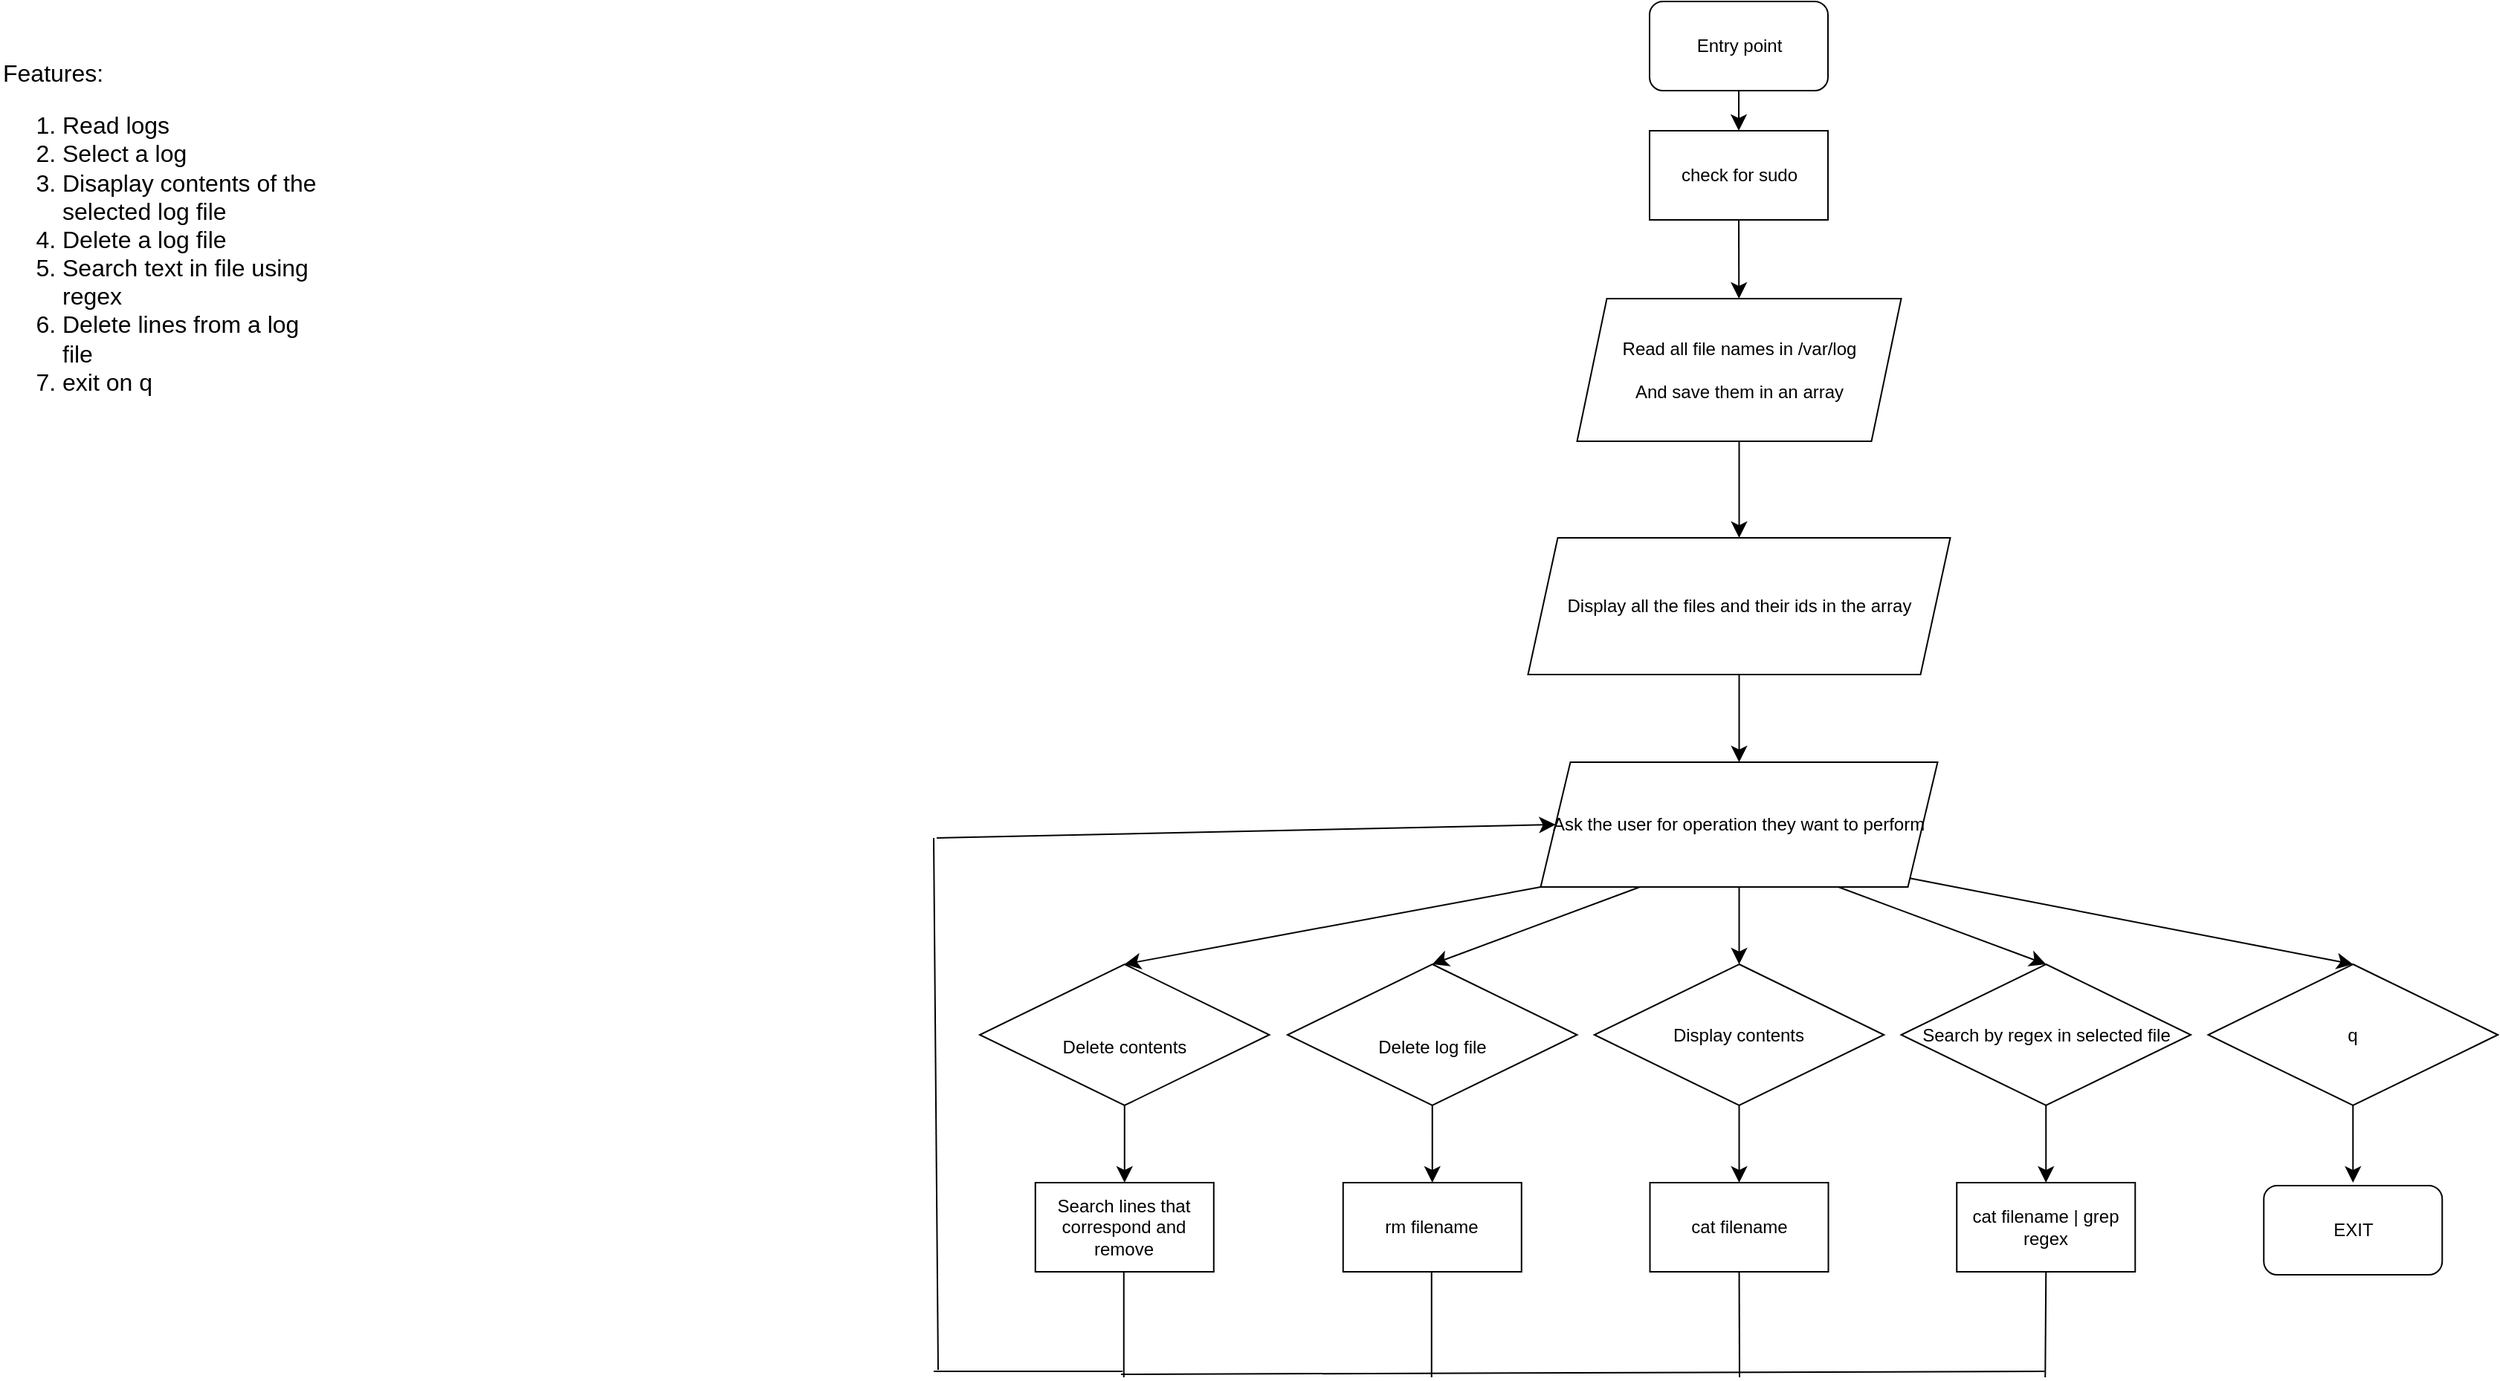 <mxfile version="24.8.3">
  <diagram name="Page-1" id="giSsgAmZxB0hTTke2HB7">
    <mxGraphModel dx="2094" dy="1909" grid="0" gridSize="10" guides="1" tooltips="1" connect="1" arrows="1" fold="1" page="1" pageScale="1" pageWidth="827" pageHeight="1169" math="0" shadow="0">
      <root>
        <mxCell id="0" />
        <mxCell id="1" parent="0" />
        <mxCell id="kMkrlUsrRZbm2wc0xWBT-1" value="&lt;div align=&quot;left&quot;&gt;Features:&lt;/div&gt;&lt;div align=&quot;left&quot;&gt;&lt;ol&gt;&lt;li&gt;Read logs&lt;/li&gt;&lt;li&gt;Select a log&lt;/li&gt;&lt;li&gt;Disaplay contents of the selected log file&lt;/li&gt;&lt;li&gt;Delete a log file&lt;/li&gt;&lt;li&gt;Search text in file using regex&lt;/li&gt;&lt;li&gt;Delete lines from a log file&lt;/li&gt;&lt;li&gt;exit on q&lt;/li&gt;&lt;/ol&gt;&lt;/div&gt;" style="text;strokeColor=none;fillColor=none;html=1;align=left;verticalAlign=middle;whiteSpace=wrap;rounded=0;fontSize=16;" vertex="1" parent="1">
          <mxGeometry x="-594" y="-71" width="225" height="247" as="geometry" />
        </mxCell>
        <mxCell id="kMkrlUsrRZbm2wc0xWBT-5" value="&lt;div&gt;Entry point&lt;/div&gt;" style="rounded=1;whiteSpace=wrap;html=1;" vertex="1" parent="1">
          <mxGeometry x="515.5" y="-107" width="120" height="60" as="geometry" />
        </mxCell>
        <mxCell id="kMkrlUsrRZbm2wc0xWBT-6" value="&lt;div&gt;Read all file names in /var/log&lt;/div&gt;&lt;div&gt;&lt;br&gt;&lt;/div&gt;&lt;div&gt;And save them in an array&lt;/div&gt;" style="shape=parallelogram;perimeter=parallelogramPerimeter;whiteSpace=wrap;html=1;fixedSize=1;" vertex="1" parent="1">
          <mxGeometry x="466.75" y="93" width="218" height="96" as="geometry" />
        </mxCell>
        <mxCell id="kMkrlUsrRZbm2wc0xWBT-7" value="Display all the files and their ids in the array" style="shape=parallelogram;perimeter=parallelogramPerimeter;whiteSpace=wrap;html=1;fixedSize=1;" vertex="1" parent="1">
          <mxGeometry x="433.75" y="254" width="284" height="92" as="geometry" />
        </mxCell>
        <mxCell id="kMkrlUsrRZbm2wc0xWBT-9" value="" style="endArrow=classic;html=1;rounded=0;fontSize=12;startSize=8;endSize=8;curved=1;exitX=0.5;exitY=1;exitDx=0;exitDy=0;entryX=0.5;entryY=0;entryDx=0;entryDy=0;" edge="1" parent="1" source="kMkrlUsrRZbm2wc0xWBT-6" target="kMkrlUsrRZbm2wc0xWBT-7">
          <mxGeometry width="50" height="50" relative="1" as="geometry">
            <mxPoint x="567.25" y="497" as="sourcePoint" />
            <mxPoint x="617.25" y="447" as="targetPoint" />
          </mxGeometry>
        </mxCell>
        <mxCell id="kMkrlUsrRZbm2wc0xWBT-10" value="Ask the user for operation they want to perform" style="shape=parallelogram;perimeter=parallelogramPerimeter;whiteSpace=wrap;html=1;fixedSize=1;" vertex="1" parent="1">
          <mxGeometry x="442.25" y="405" width="267" height="84" as="geometry" />
        </mxCell>
        <mxCell id="kMkrlUsrRZbm2wc0xWBT-11" value="" style="endArrow=classic;html=1;rounded=0;fontSize=12;startSize=8;endSize=8;curved=1;exitX=0.5;exitY=1;exitDx=0;exitDy=0;entryX=0.5;entryY=0;entryDx=0;entryDy=0;" edge="1" parent="1" source="kMkrlUsrRZbm2wc0xWBT-7" target="kMkrlUsrRZbm2wc0xWBT-10">
          <mxGeometry width="50" height="50" relative="1" as="geometry">
            <mxPoint x="567.25" y="442" as="sourcePoint" />
            <mxPoint x="617.25" y="392" as="targetPoint" />
          </mxGeometry>
        </mxCell>
        <mxCell id="kMkrlUsrRZbm2wc0xWBT-12" value="&lt;div&gt;Display contents&lt;/div&gt;" style="rhombus;whiteSpace=wrap;html=1;" vertex="1" parent="1">
          <mxGeometry x="478.38" y="541" width="194.75" height="95" as="geometry" />
        </mxCell>
        <mxCell id="kMkrlUsrRZbm2wc0xWBT-13" value="" style="endArrow=classic;html=1;rounded=0;fontSize=12;startSize=8;endSize=8;curved=1;exitX=0.5;exitY=1;exitDx=0;exitDy=0;entryX=0.5;entryY=0;entryDx=0;entryDy=0;" edge="1" parent="1" source="kMkrlUsrRZbm2wc0xWBT-10" target="kMkrlUsrRZbm2wc0xWBT-12">
          <mxGeometry width="50" height="50" relative="1" as="geometry">
            <mxPoint x="567.25" y="607" as="sourcePoint" />
            <mxPoint x="617.25" y="557" as="targetPoint" />
          </mxGeometry>
        </mxCell>
        <mxCell id="kMkrlUsrRZbm2wc0xWBT-14" value="&lt;div&gt;cat filename&lt;/div&gt;" style="rounded=0;whiteSpace=wrap;html=1;" vertex="1" parent="1">
          <mxGeometry x="515.76" y="688" width="120" height="60" as="geometry" />
        </mxCell>
        <mxCell id="kMkrlUsrRZbm2wc0xWBT-15" value="" style="endArrow=classic;html=1;rounded=0;fontSize=12;startSize=8;endSize=8;curved=1;exitX=0.5;exitY=1;exitDx=0;exitDy=0;entryX=0.5;entryY=0;entryDx=0;entryDy=0;" edge="1" parent="1" source="kMkrlUsrRZbm2wc0xWBT-12" target="kMkrlUsrRZbm2wc0xWBT-14">
          <mxGeometry width="50" height="50" relative="1" as="geometry">
            <mxPoint x="631.25" y="717" as="sourcePoint" />
            <mxPoint x="681.25" y="667" as="targetPoint" />
          </mxGeometry>
        </mxCell>
        <mxCell id="kMkrlUsrRZbm2wc0xWBT-18" value="&lt;div&gt;Search by regex in selected file&lt;/div&gt;" style="rhombus;whiteSpace=wrap;html=1;" vertex="1" parent="1">
          <mxGeometry x="684.75" y="541" width="194.75" height="95" as="geometry" />
        </mxCell>
        <mxCell id="kMkrlUsrRZbm2wc0xWBT-19" value="" style="endArrow=classic;html=1;rounded=0;fontSize=12;startSize=8;endSize=8;curved=1;exitX=0.75;exitY=1;exitDx=0;exitDy=0;entryX=0.5;entryY=0;entryDx=0;entryDy=0;" edge="1" parent="1" target="kMkrlUsrRZbm2wc0xWBT-18" source="kMkrlUsrRZbm2wc0xWBT-10">
          <mxGeometry width="50" height="50" relative="1" as="geometry">
            <mxPoint x="782.62" y="489" as="sourcePoint" />
            <mxPoint x="823.62" y="557" as="targetPoint" />
          </mxGeometry>
        </mxCell>
        <mxCell id="kMkrlUsrRZbm2wc0xWBT-20" value="&lt;div&gt;cat filename | grep regex&lt;/div&gt;" style="rounded=0;whiteSpace=wrap;html=1;" vertex="1" parent="1">
          <mxGeometry x="722.13" y="688" width="120" height="60" as="geometry" />
        </mxCell>
        <mxCell id="kMkrlUsrRZbm2wc0xWBT-21" value="" style="endArrow=classic;html=1;rounded=0;fontSize=12;startSize=8;endSize=8;curved=1;exitX=0.5;exitY=1;exitDx=0;exitDy=0;entryX=0.5;entryY=0;entryDx=0;entryDy=0;" edge="1" parent="1" source="kMkrlUsrRZbm2wc0xWBT-18" target="kMkrlUsrRZbm2wc0xWBT-20">
          <mxGeometry width="50" height="50" relative="1" as="geometry">
            <mxPoint x="837.62" y="717" as="sourcePoint" />
            <mxPoint x="887.62" y="667" as="targetPoint" />
          </mxGeometry>
        </mxCell>
        <mxCell id="kMkrlUsrRZbm2wc0xWBT-22" value="&lt;div&gt;&lt;br&gt;&lt;/div&gt;&lt;div&gt;Delete log file&lt;/div&gt;" style="rhombus;whiteSpace=wrap;html=1;" vertex="1" parent="1">
          <mxGeometry x="272" y="541" width="194.75" height="95" as="geometry" />
        </mxCell>
        <mxCell id="kMkrlUsrRZbm2wc0xWBT-23" value="" style="endArrow=classic;html=1;rounded=0;fontSize=12;startSize=8;endSize=8;curved=1;exitX=0.25;exitY=1;exitDx=0;exitDy=0;entryX=0.5;entryY=0;entryDx=0;entryDy=0;" edge="1" parent="1" target="kMkrlUsrRZbm2wc0xWBT-22" source="kMkrlUsrRZbm2wc0xWBT-10">
          <mxGeometry width="50" height="50" relative="1" as="geometry">
            <mxPoint x="369.87" y="489" as="sourcePoint" />
            <mxPoint x="410.87" y="557" as="targetPoint" />
          </mxGeometry>
        </mxCell>
        <mxCell id="kMkrlUsrRZbm2wc0xWBT-24" value="rm filename" style="rounded=0;whiteSpace=wrap;html=1;" vertex="1" parent="1">
          <mxGeometry x="309.38" y="688" width="120" height="60" as="geometry" />
        </mxCell>
        <mxCell id="kMkrlUsrRZbm2wc0xWBT-25" value="" style="endArrow=classic;html=1;rounded=0;fontSize=12;startSize=8;endSize=8;curved=1;exitX=0.5;exitY=1;exitDx=0;exitDy=0;entryX=0.5;entryY=0;entryDx=0;entryDy=0;" edge="1" parent="1" source="kMkrlUsrRZbm2wc0xWBT-22" target="kMkrlUsrRZbm2wc0xWBT-24">
          <mxGeometry width="50" height="50" relative="1" as="geometry">
            <mxPoint x="424.87" y="717" as="sourcePoint" />
            <mxPoint x="474.87" y="667" as="targetPoint" />
          </mxGeometry>
        </mxCell>
        <mxCell id="kMkrlUsrRZbm2wc0xWBT-34" value="q" style="rhombus;whiteSpace=wrap;html=1;" vertex="1" parent="1">
          <mxGeometry x="891.25" y="541" width="194.75" height="95" as="geometry" />
        </mxCell>
        <mxCell id="kMkrlUsrRZbm2wc0xWBT-35" value="" style="endArrow=classic;html=1;rounded=0;fontSize=12;startSize=8;endSize=8;curved=1;exitX=1;exitY=1;exitDx=0;exitDy=0;entryX=0.5;entryY=0;entryDx=0;entryDy=0;" edge="1" parent="1" target="kMkrlUsrRZbm2wc0xWBT-34" source="kMkrlUsrRZbm2wc0xWBT-10">
          <mxGeometry width="50" height="50" relative="1" as="geometry">
            <mxPoint x="988.62" y="486" as="sourcePoint" />
            <mxPoint x="988.125" y="538" as="targetPoint" />
          </mxGeometry>
        </mxCell>
        <mxCell id="kMkrlUsrRZbm2wc0xWBT-37" value="" style="endArrow=classic;html=1;rounded=0;fontSize=12;startSize=8;endSize=8;curved=1;exitX=0.5;exitY=1;exitDx=0;exitDy=0;entryX=0.5;entryY=0;entryDx=0;entryDy=0;" edge="1" parent="1" source="kMkrlUsrRZbm2wc0xWBT-34">
          <mxGeometry width="50" height="50" relative="1" as="geometry">
            <mxPoint x="1044.12" y="717" as="sourcePoint" />
            <mxPoint x="988.63" y="688" as="targetPoint" />
          </mxGeometry>
        </mxCell>
        <mxCell id="kMkrlUsrRZbm2wc0xWBT-42" value="&lt;div&gt;&lt;br&gt;&lt;/div&gt;&lt;div&gt;Delete contents&lt;br&gt;&lt;/div&gt;" style="rhombus;whiteSpace=wrap;html=1;" vertex="1" parent="1">
          <mxGeometry x="65" y="541" width="194.75" height="95" as="geometry" />
        </mxCell>
        <mxCell id="kMkrlUsrRZbm2wc0xWBT-43" value="" style="endArrow=classic;html=1;rounded=0;fontSize=12;startSize=8;endSize=8;curved=1;exitX=0;exitY=1;exitDx=0;exitDy=0;entryX=0.5;entryY=0;entryDx=0;entryDy=0;" edge="1" parent="1" target="kMkrlUsrRZbm2wc0xWBT-42" source="kMkrlUsrRZbm2wc0xWBT-10">
          <mxGeometry width="50" height="50" relative="1" as="geometry">
            <mxPoint x="162.87" y="489" as="sourcePoint" />
            <mxPoint x="203.87" y="557" as="targetPoint" />
          </mxGeometry>
        </mxCell>
        <mxCell id="kMkrlUsrRZbm2wc0xWBT-44" value="&lt;div&gt;Search lines that correspond and remove&lt;/div&gt;" style="rounded=0;whiteSpace=wrap;html=1;" vertex="1" parent="1">
          <mxGeometry x="102.38" y="688" width="120" height="60" as="geometry" />
        </mxCell>
        <mxCell id="kMkrlUsrRZbm2wc0xWBT-45" value="" style="endArrow=classic;html=1;rounded=0;fontSize=12;startSize=8;endSize=8;curved=1;exitX=0.5;exitY=1;exitDx=0;exitDy=0;entryX=0.5;entryY=0;entryDx=0;entryDy=0;" edge="1" parent="1" source="kMkrlUsrRZbm2wc0xWBT-42" target="kMkrlUsrRZbm2wc0xWBT-44">
          <mxGeometry width="50" height="50" relative="1" as="geometry">
            <mxPoint x="217.87" y="717" as="sourcePoint" />
            <mxPoint x="267.87" y="667" as="targetPoint" />
          </mxGeometry>
        </mxCell>
        <mxCell id="kMkrlUsrRZbm2wc0xWBT-50" value="&lt;div&gt;check for sudo&lt;/div&gt;" style="rounded=0;whiteSpace=wrap;html=1;" vertex="1" parent="1">
          <mxGeometry x="515.5" y="-20" width="120" height="60" as="geometry" />
        </mxCell>
        <mxCell id="kMkrlUsrRZbm2wc0xWBT-51" value="" style="endArrow=classic;html=1;rounded=0;fontSize=12;startSize=8;endSize=8;curved=1;exitX=0.5;exitY=1;exitDx=0;exitDy=0;" edge="1" parent="1" source="kMkrlUsrRZbm2wc0xWBT-50" target="kMkrlUsrRZbm2wc0xWBT-6">
          <mxGeometry width="50" height="50" relative="1" as="geometry">
            <mxPoint x="610" y="95" as="sourcePoint" />
            <mxPoint x="660" y="45" as="targetPoint" />
          </mxGeometry>
        </mxCell>
        <mxCell id="kMkrlUsrRZbm2wc0xWBT-52" value="" style="endArrow=classic;html=1;rounded=0;fontSize=12;startSize=8;endSize=8;curved=1;exitX=0.5;exitY=1;exitDx=0;exitDy=0;entryX=0.5;entryY=0;entryDx=0;entryDy=0;" edge="1" parent="1" source="kMkrlUsrRZbm2wc0xWBT-5" target="kMkrlUsrRZbm2wc0xWBT-50">
          <mxGeometry width="50" height="50" relative="1" as="geometry">
            <mxPoint x="610" y="95" as="sourcePoint" />
            <mxPoint x="660" y="45" as="targetPoint" />
          </mxGeometry>
        </mxCell>
        <mxCell id="kMkrlUsrRZbm2wc0xWBT-55" value="" style="endArrow=none;html=1;rounded=0;fontSize=12;startSize=8;endSize=8;curved=1;exitX=0.5;exitY=1;exitDx=0;exitDy=0;" edge="1" parent="1" source="kMkrlUsrRZbm2wc0xWBT-14">
          <mxGeometry width="50" height="50" relative="1" as="geometry">
            <mxPoint x="583" y="783" as="sourcePoint" />
            <mxPoint x="576" y="819" as="targetPoint" />
          </mxGeometry>
        </mxCell>
        <mxCell id="kMkrlUsrRZbm2wc0xWBT-56" value="" style="endArrow=none;html=1;rounded=0;fontSize=12;startSize=8;endSize=8;curved=1;exitX=0.5;exitY=1;exitDx=0;exitDy=0;" edge="1" parent="1" source="kMkrlUsrRZbm2wc0xWBT-20">
          <mxGeometry width="50" height="50" relative="1" as="geometry">
            <mxPoint x="781.63" y="748" as="sourcePoint" />
            <mxPoint x="781.63" y="819" as="targetPoint" />
          </mxGeometry>
        </mxCell>
        <mxCell id="kMkrlUsrRZbm2wc0xWBT-58" value="" style="endArrow=none;html=1;rounded=0;fontSize=12;startSize=8;endSize=8;curved=1;exitX=0.5;exitY=1;exitDx=0;exitDy=0;" edge="1" parent="1">
          <mxGeometry width="50" height="50" relative="1" as="geometry">
            <mxPoint x="368.88" y="748" as="sourcePoint" />
            <mxPoint x="368.88" y="819" as="targetPoint" />
          </mxGeometry>
        </mxCell>
        <mxCell id="kMkrlUsrRZbm2wc0xWBT-59" value="" style="endArrow=none;html=1;rounded=0;fontSize=12;startSize=8;endSize=8;curved=1;exitX=0.5;exitY=1;exitDx=0;exitDy=0;" edge="1" parent="1">
          <mxGeometry width="50" height="50" relative="1" as="geometry">
            <mxPoint x="161.88" y="748" as="sourcePoint" />
            <mxPoint x="161.88" y="819" as="targetPoint" />
          </mxGeometry>
        </mxCell>
        <mxCell id="kMkrlUsrRZbm2wc0xWBT-60" value="" style="endArrow=none;html=1;rounded=0;fontSize=12;startSize=8;endSize=8;curved=1;" edge="1" parent="1">
          <mxGeometry width="50" height="50" relative="1" as="geometry">
            <mxPoint x="160" y="817" as="sourcePoint" />
            <mxPoint x="781" y="815" as="targetPoint" />
          </mxGeometry>
        </mxCell>
        <mxCell id="kMkrlUsrRZbm2wc0xWBT-61" value="EXIT" style="rounded=1;whiteSpace=wrap;html=1;" vertex="1" parent="1">
          <mxGeometry x="928.63" y="690" width="120" height="60" as="geometry" />
        </mxCell>
        <mxCell id="kMkrlUsrRZbm2wc0xWBT-62" value="" style="endArrow=none;html=1;rounded=0;fontSize=12;startSize=8;endSize=8;curved=1;" edge="1" parent="1">
          <mxGeometry width="50" height="50" relative="1" as="geometry">
            <mxPoint x="161" y="815" as="sourcePoint" />
            <mxPoint x="34" y="815" as="targetPoint" />
          </mxGeometry>
        </mxCell>
        <mxCell id="kMkrlUsrRZbm2wc0xWBT-63" value="" style="endArrow=none;html=1;rounded=0;fontSize=12;startSize=8;endSize=8;curved=1;" edge="1" parent="1">
          <mxGeometry width="50" height="50" relative="1" as="geometry">
            <mxPoint x="37" y="814" as="sourcePoint" />
            <mxPoint x="34" y="456" as="targetPoint" />
          </mxGeometry>
        </mxCell>
        <mxCell id="kMkrlUsrRZbm2wc0xWBT-65" value="" style="endArrow=classic;html=1;rounded=0;fontSize=12;startSize=8;endSize=8;curved=1;entryX=0;entryY=0.5;entryDx=0;entryDy=0;" edge="1" parent="1" target="kMkrlUsrRZbm2wc0xWBT-10">
          <mxGeometry width="50" height="50" relative="1" as="geometry">
            <mxPoint x="36" y="456" as="sourcePoint" />
            <mxPoint x="458" y="540" as="targetPoint" />
          </mxGeometry>
        </mxCell>
      </root>
    </mxGraphModel>
  </diagram>
</mxfile>
